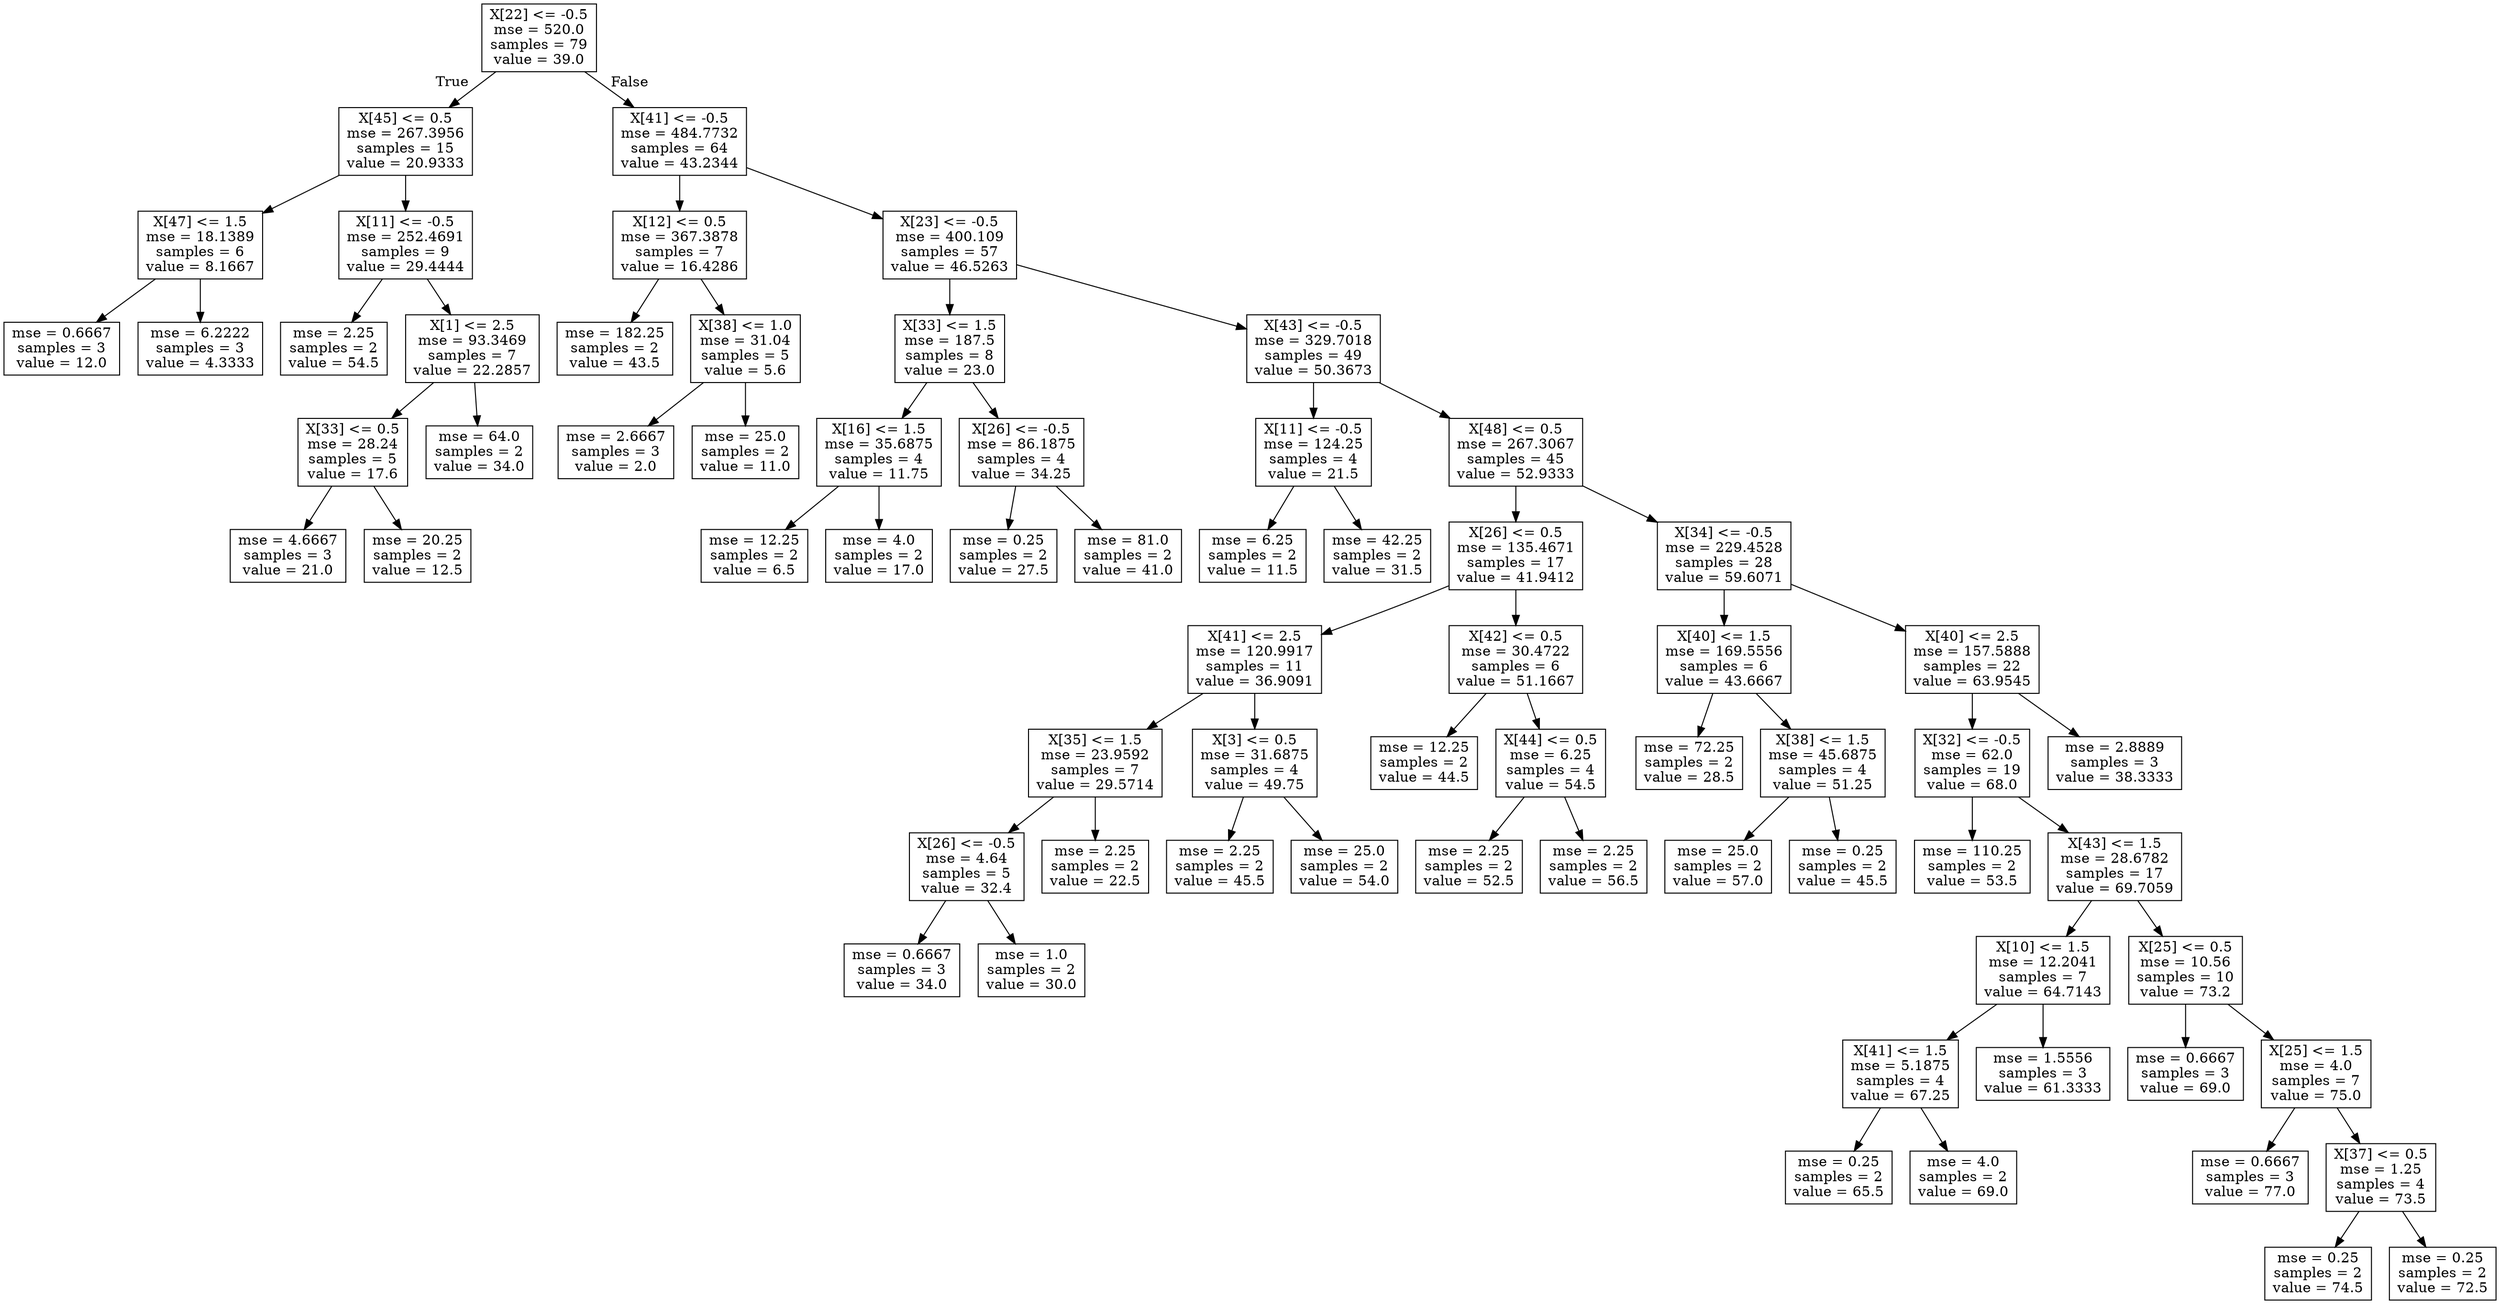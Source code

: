 digraph Tree {
node [shape=box] ;
0 [label="X[22] <= -0.5\nmse = 520.0\nsamples = 79\nvalue = 39.0"] ;
1 [label="X[45] <= 0.5\nmse = 267.3956\nsamples = 15\nvalue = 20.9333"] ;
0 -> 1 [labeldistance=2.5, labelangle=45, headlabel="True"] ;
2 [label="X[47] <= 1.5\nmse = 18.1389\nsamples = 6\nvalue = 8.1667"] ;
1 -> 2 ;
3 [label="mse = 0.6667\nsamples = 3\nvalue = 12.0"] ;
2 -> 3 ;
4 [label="mse = 6.2222\nsamples = 3\nvalue = 4.3333"] ;
2 -> 4 ;
5 [label="X[11] <= -0.5\nmse = 252.4691\nsamples = 9\nvalue = 29.4444"] ;
1 -> 5 ;
6 [label="mse = 2.25\nsamples = 2\nvalue = 54.5"] ;
5 -> 6 ;
7 [label="X[1] <= 2.5\nmse = 93.3469\nsamples = 7\nvalue = 22.2857"] ;
5 -> 7 ;
8 [label="X[33] <= 0.5\nmse = 28.24\nsamples = 5\nvalue = 17.6"] ;
7 -> 8 ;
9 [label="mse = 4.6667\nsamples = 3\nvalue = 21.0"] ;
8 -> 9 ;
10 [label="mse = 20.25\nsamples = 2\nvalue = 12.5"] ;
8 -> 10 ;
11 [label="mse = 64.0\nsamples = 2\nvalue = 34.0"] ;
7 -> 11 ;
12 [label="X[41] <= -0.5\nmse = 484.7732\nsamples = 64\nvalue = 43.2344"] ;
0 -> 12 [labeldistance=2.5, labelangle=-45, headlabel="False"] ;
13 [label="X[12] <= 0.5\nmse = 367.3878\nsamples = 7\nvalue = 16.4286"] ;
12 -> 13 ;
14 [label="mse = 182.25\nsamples = 2\nvalue = 43.5"] ;
13 -> 14 ;
15 [label="X[38] <= 1.0\nmse = 31.04\nsamples = 5\nvalue = 5.6"] ;
13 -> 15 ;
16 [label="mse = 2.6667\nsamples = 3\nvalue = 2.0"] ;
15 -> 16 ;
17 [label="mse = 25.0\nsamples = 2\nvalue = 11.0"] ;
15 -> 17 ;
18 [label="X[23] <= -0.5\nmse = 400.109\nsamples = 57\nvalue = 46.5263"] ;
12 -> 18 ;
19 [label="X[33] <= 1.5\nmse = 187.5\nsamples = 8\nvalue = 23.0"] ;
18 -> 19 ;
20 [label="X[16] <= 1.5\nmse = 35.6875\nsamples = 4\nvalue = 11.75"] ;
19 -> 20 ;
21 [label="mse = 12.25\nsamples = 2\nvalue = 6.5"] ;
20 -> 21 ;
22 [label="mse = 4.0\nsamples = 2\nvalue = 17.0"] ;
20 -> 22 ;
23 [label="X[26] <= -0.5\nmse = 86.1875\nsamples = 4\nvalue = 34.25"] ;
19 -> 23 ;
24 [label="mse = 0.25\nsamples = 2\nvalue = 27.5"] ;
23 -> 24 ;
25 [label="mse = 81.0\nsamples = 2\nvalue = 41.0"] ;
23 -> 25 ;
26 [label="X[43] <= -0.5\nmse = 329.7018\nsamples = 49\nvalue = 50.3673"] ;
18 -> 26 ;
27 [label="X[11] <= -0.5\nmse = 124.25\nsamples = 4\nvalue = 21.5"] ;
26 -> 27 ;
28 [label="mse = 6.25\nsamples = 2\nvalue = 11.5"] ;
27 -> 28 ;
29 [label="mse = 42.25\nsamples = 2\nvalue = 31.5"] ;
27 -> 29 ;
30 [label="X[48] <= 0.5\nmse = 267.3067\nsamples = 45\nvalue = 52.9333"] ;
26 -> 30 ;
31 [label="X[26] <= 0.5\nmse = 135.4671\nsamples = 17\nvalue = 41.9412"] ;
30 -> 31 ;
32 [label="X[41] <= 2.5\nmse = 120.9917\nsamples = 11\nvalue = 36.9091"] ;
31 -> 32 ;
33 [label="X[35] <= 1.5\nmse = 23.9592\nsamples = 7\nvalue = 29.5714"] ;
32 -> 33 ;
34 [label="X[26] <= -0.5\nmse = 4.64\nsamples = 5\nvalue = 32.4"] ;
33 -> 34 ;
35 [label="mse = 0.6667\nsamples = 3\nvalue = 34.0"] ;
34 -> 35 ;
36 [label="mse = 1.0\nsamples = 2\nvalue = 30.0"] ;
34 -> 36 ;
37 [label="mse = 2.25\nsamples = 2\nvalue = 22.5"] ;
33 -> 37 ;
38 [label="X[3] <= 0.5\nmse = 31.6875\nsamples = 4\nvalue = 49.75"] ;
32 -> 38 ;
39 [label="mse = 2.25\nsamples = 2\nvalue = 45.5"] ;
38 -> 39 ;
40 [label="mse = 25.0\nsamples = 2\nvalue = 54.0"] ;
38 -> 40 ;
41 [label="X[42] <= 0.5\nmse = 30.4722\nsamples = 6\nvalue = 51.1667"] ;
31 -> 41 ;
42 [label="mse = 12.25\nsamples = 2\nvalue = 44.5"] ;
41 -> 42 ;
43 [label="X[44] <= 0.5\nmse = 6.25\nsamples = 4\nvalue = 54.5"] ;
41 -> 43 ;
44 [label="mse = 2.25\nsamples = 2\nvalue = 52.5"] ;
43 -> 44 ;
45 [label="mse = 2.25\nsamples = 2\nvalue = 56.5"] ;
43 -> 45 ;
46 [label="X[34] <= -0.5\nmse = 229.4528\nsamples = 28\nvalue = 59.6071"] ;
30 -> 46 ;
47 [label="X[40] <= 1.5\nmse = 169.5556\nsamples = 6\nvalue = 43.6667"] ;
46 -> 47 ;
48 [label="mse = 72.25\nsamples = 2\nvalue = 28.5"] ;
47 -> 48 ;
49 [label="X[38] <= 1.5\nmse = 45.6875\nsamples = 4\nvalue = 51.25"] ;
47 -> 49 ;
50 [label="mse = 25.0\nsamples = 2\nvalue = 57.0"] ;
49 -> 50 ;
51 [label="mse = 0.25\nsamples = 2\nvalue = 45.5"] ;
49 -> 51 ;
52 [label="X[40] <= 2.5\nmse = 157.5888\nsamples = 22\nvalue = 63.9545"] ;
46 -> 52 ;
53 [label="X[32] <= -0.5\nmse = 62.0\nsamples = 19\nvalue = 68.0"] ;
52 -> 53 ;
54 [label="mse = 110.25\nsamples = 2\nvalue = 53.5"] ;
53 -> 54 ;
55 [label="X[43] <= 1.5\nmse = 28.6782\nsamples = 17\nvalue = 69.7059"] ;
53 -> 55 ;
56 [label="X[10] <= 1.5\nmse = 12.2041\nsamples = 7\nvalue = 64.7143"] ;
55 -> 56 ;
57 [label="X[41] <= 1.5\nmse = 5.1875\nsamples = 4\nvalue = 67.25"] ;
56 -> 57 ;
58 [label="mse = 0.25\nsamples = 2\nvalue = 65.5"] ;
57 -> 58 ;
59 [label="mse = 4.0\nsamples = 2\nvalue = 69.0"] ;
57 -> 59 ;
60 [label="mse = 1.5556\nsamples = 3\nvalue = 61.3333"] ;
56 -> 60 ;
61 [label="X[25] <= 0.5\nmse = 10.56\nsamples = 10\nvalue = 73.2"] ;
55 -> 61 ;
62 [label="mse = 0.6667\nsamples = 3\nvalue = 69.0"] ;
61 -> 62 ;
63 [label="X[25] <= 1.5\nmse = 4.0\nsamples = 7\nvalue = 75.0"] ;
61 -> 63 ;
64 [label="mse = 0.6667\nsamples = 3\nvalue = 77.0"] ;
63 -> 64 ;
65 [label="X[37] <= 0.5\nmse = 1.25\nsamples = 4\nvalue = 73.5"] ;
63 -> 65 ;
66 [label="mse = 0.25\nsamples = 2\nvalue = 74.5"] ;
65 -> 66 ;
67 [label="mse = 0.25\nsamples = 2\nvalue = 72.5"] ;
65 -> 67 ;
68 [label="mse = 2.8889\nsamples = 3\nvalue = 38.3333"] ;
52 -> 68 ;
}